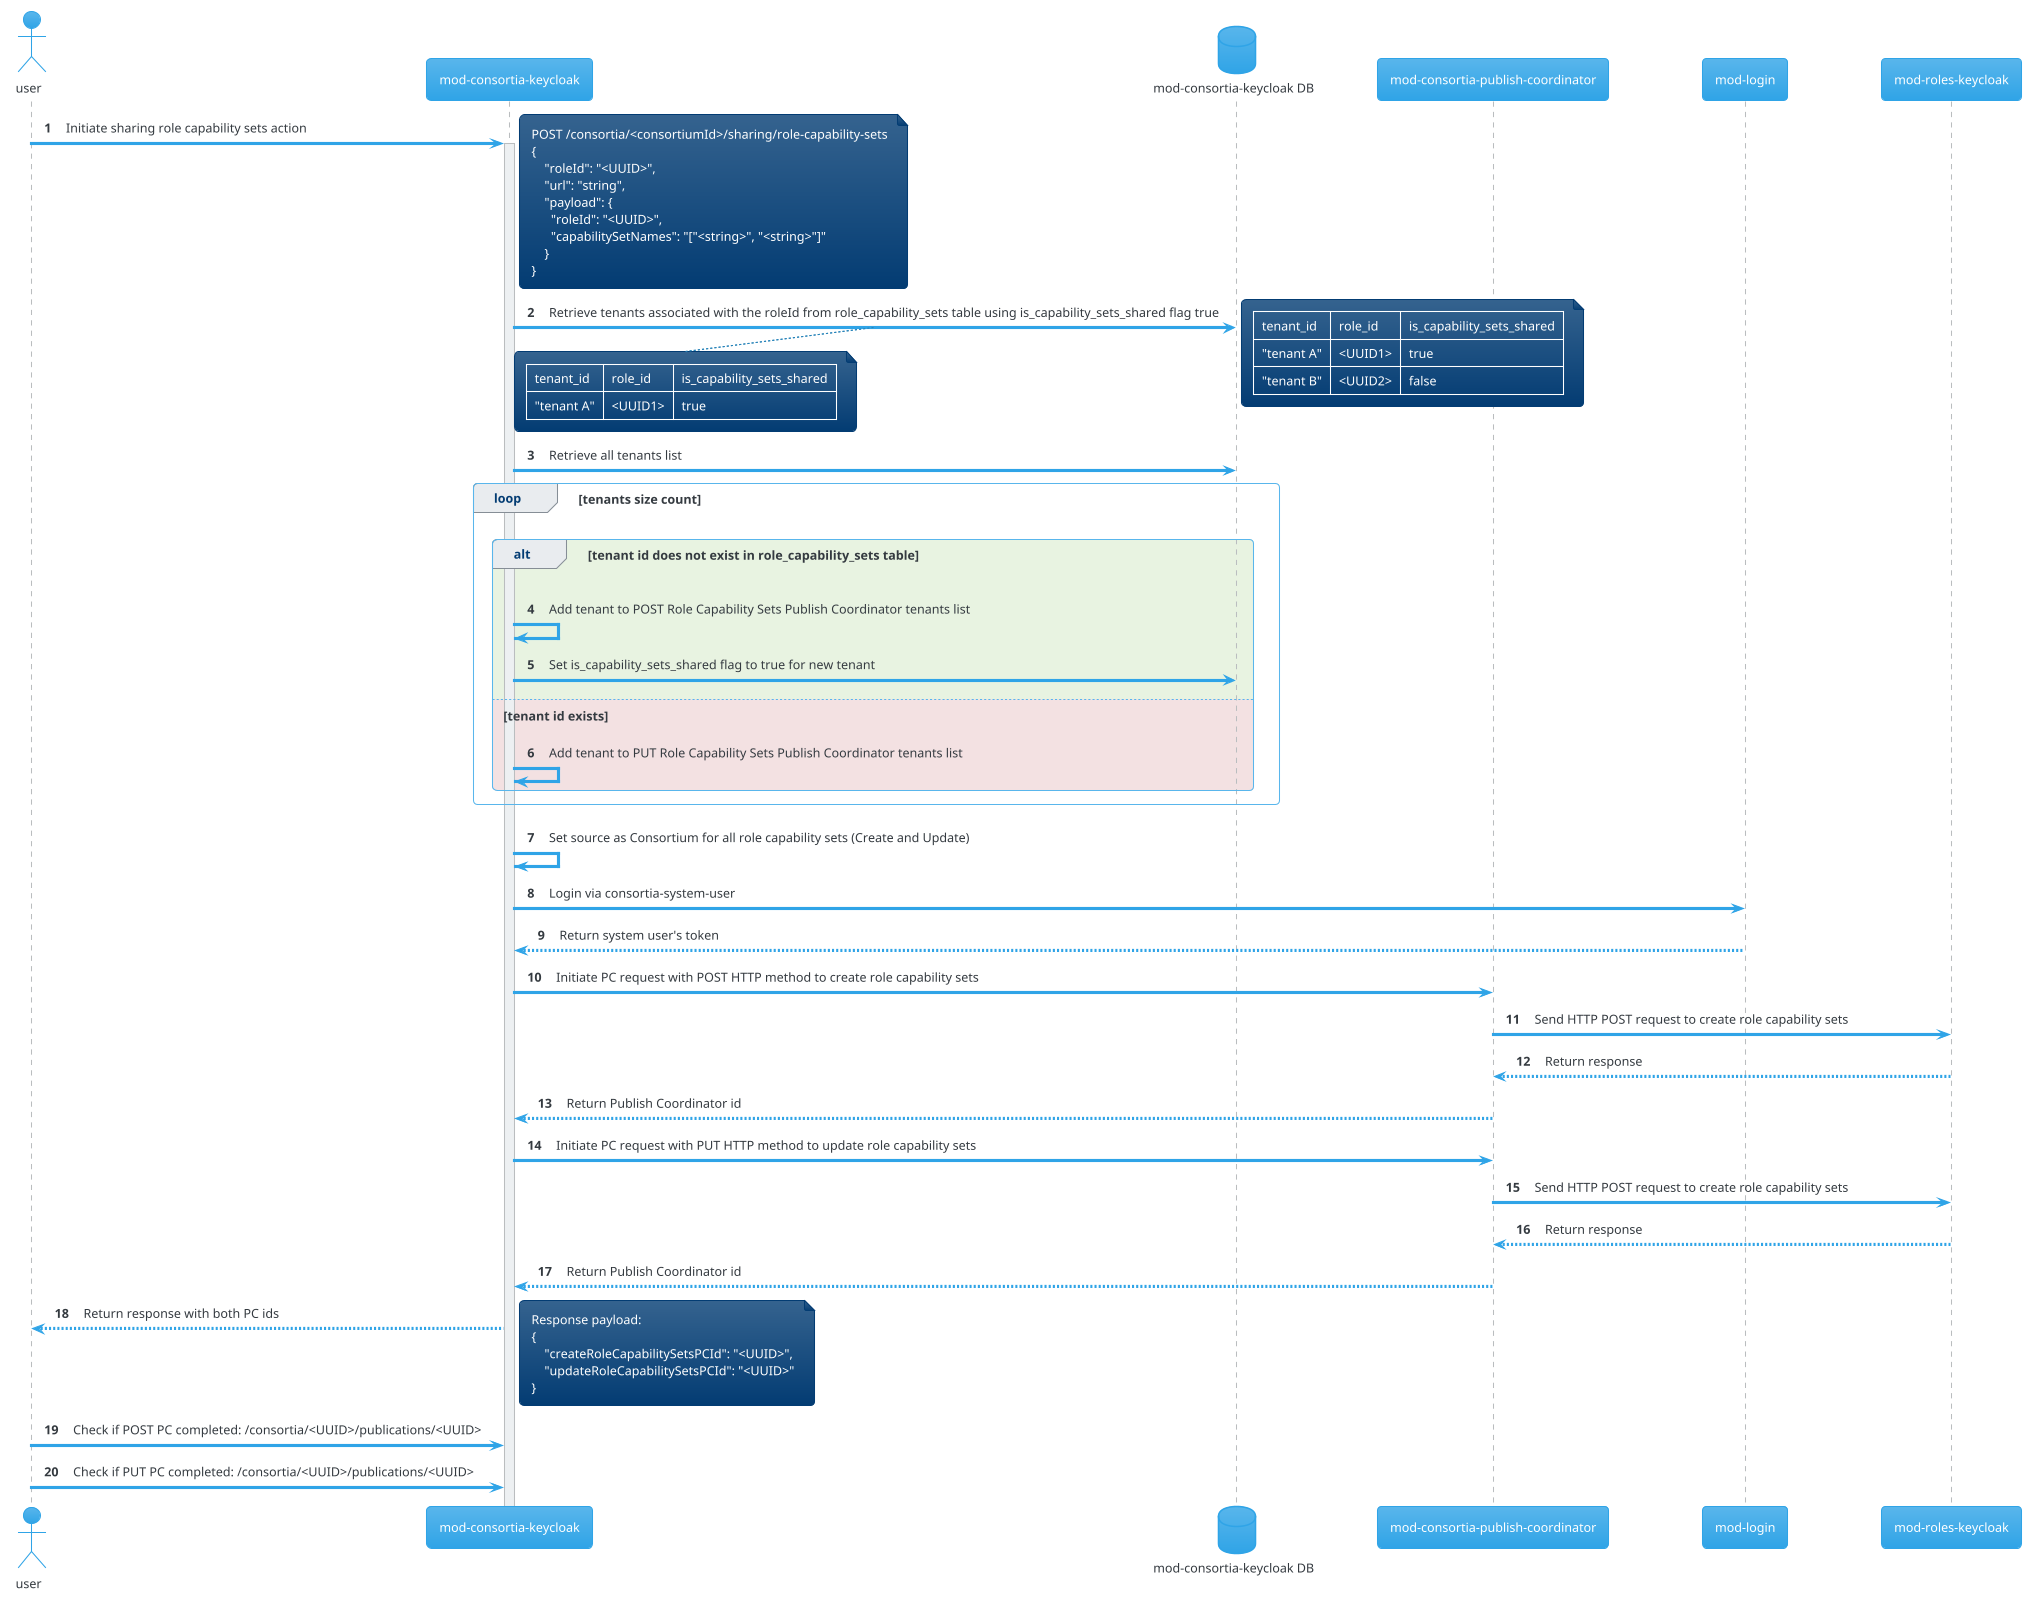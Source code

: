 @startuml

!pragma teoz true
!theme cerulean

autonumber

actor "user" as user

participant "mod-consortia-keycloak" as mck
database "mod-consortia-keycloak DB" as mck_db
participant "mod-consortia-publish-coordinator" as mc_pc
participant "mod-login" as ml
participant "mod-roles-keycloak" as mrk

user -> mck: Initiate sharing role capability sets action
note right
POST /consortia/<consortiumId>/sharing/role-capability-sets
{
    "roleId": "<UUID>",
    "url": "string",
    "payload": {
      "roleId": "<UUID>",
      "capabilitySetNames": "["<string>", "<string>"]"
    }
}
end note
activate mck

mck -> mck_db: Retrieve tenants associated with the roleId from role_capability_sets table using is_capability_sets_shared flag true
note bottom
| tenant_id | role_id | is_capability_sets_shared |
| "tenant A" | <UUID1> | true |
end note
note right
| tenant_id | role_id | is_capability_sets_shared |
| "tenant A" | <UUID1> | true |
| "tenant B" | <UUID2> | false |
end note
mck -> mck_db: Retrieve all tenants list

loop tenants size count
    alt #E8F3E1 tenant id does not exist in role_capability_sets table
        mck -> mck: Add tenant to POST Role Capability Sets Publish Coordinator tenants list
        mck -> mck_db: Set is_capability_sets_shared flag to true for new tenant
    else #F3E1E2 tenant id exists
        mck -> mck: Add tenant to PUT Role Capability Sets Publish Coordinator tenants list
    end
end

mck -> mck: Set source as Consortium for all role capability sets (Create and Update)

mck -> ml: Login via consortia-system-user
ml --> mck: Return system user's token

mck -> mc_pc: Initiate PC request with POST HTTP method to create role capability sets
mc_pc -> mrk: Send HTTP POST request to create role capability sets
mrk --> mc_pc: Return response
mc_pc --> mck: Return Publish Coordinator id

mck -> mc_pc: Initiate PC request with PUT HTTP method to update role capability sets
mc_pc -> mrk: Send HTTP POST request to create role capability sets
mrk --> mc_pc: Return response
mc_pc --> mck: Return Publish Coordinator id

mck --> user: Return response with both PC ids
note right
Response payload:
{
    "createRoleCapabilitySetsPCId": "<UUID>",
    "updateRoleCapabilitySetsPCId": "<UUID>"
}
end note

user -> mck: Check if POST PC completed: /consortia/<UUID>/publications/<UUID>
user -> mck: Check if PUT PC completed: /consortia/<UUID>/publications/<UUID>

@enduml
